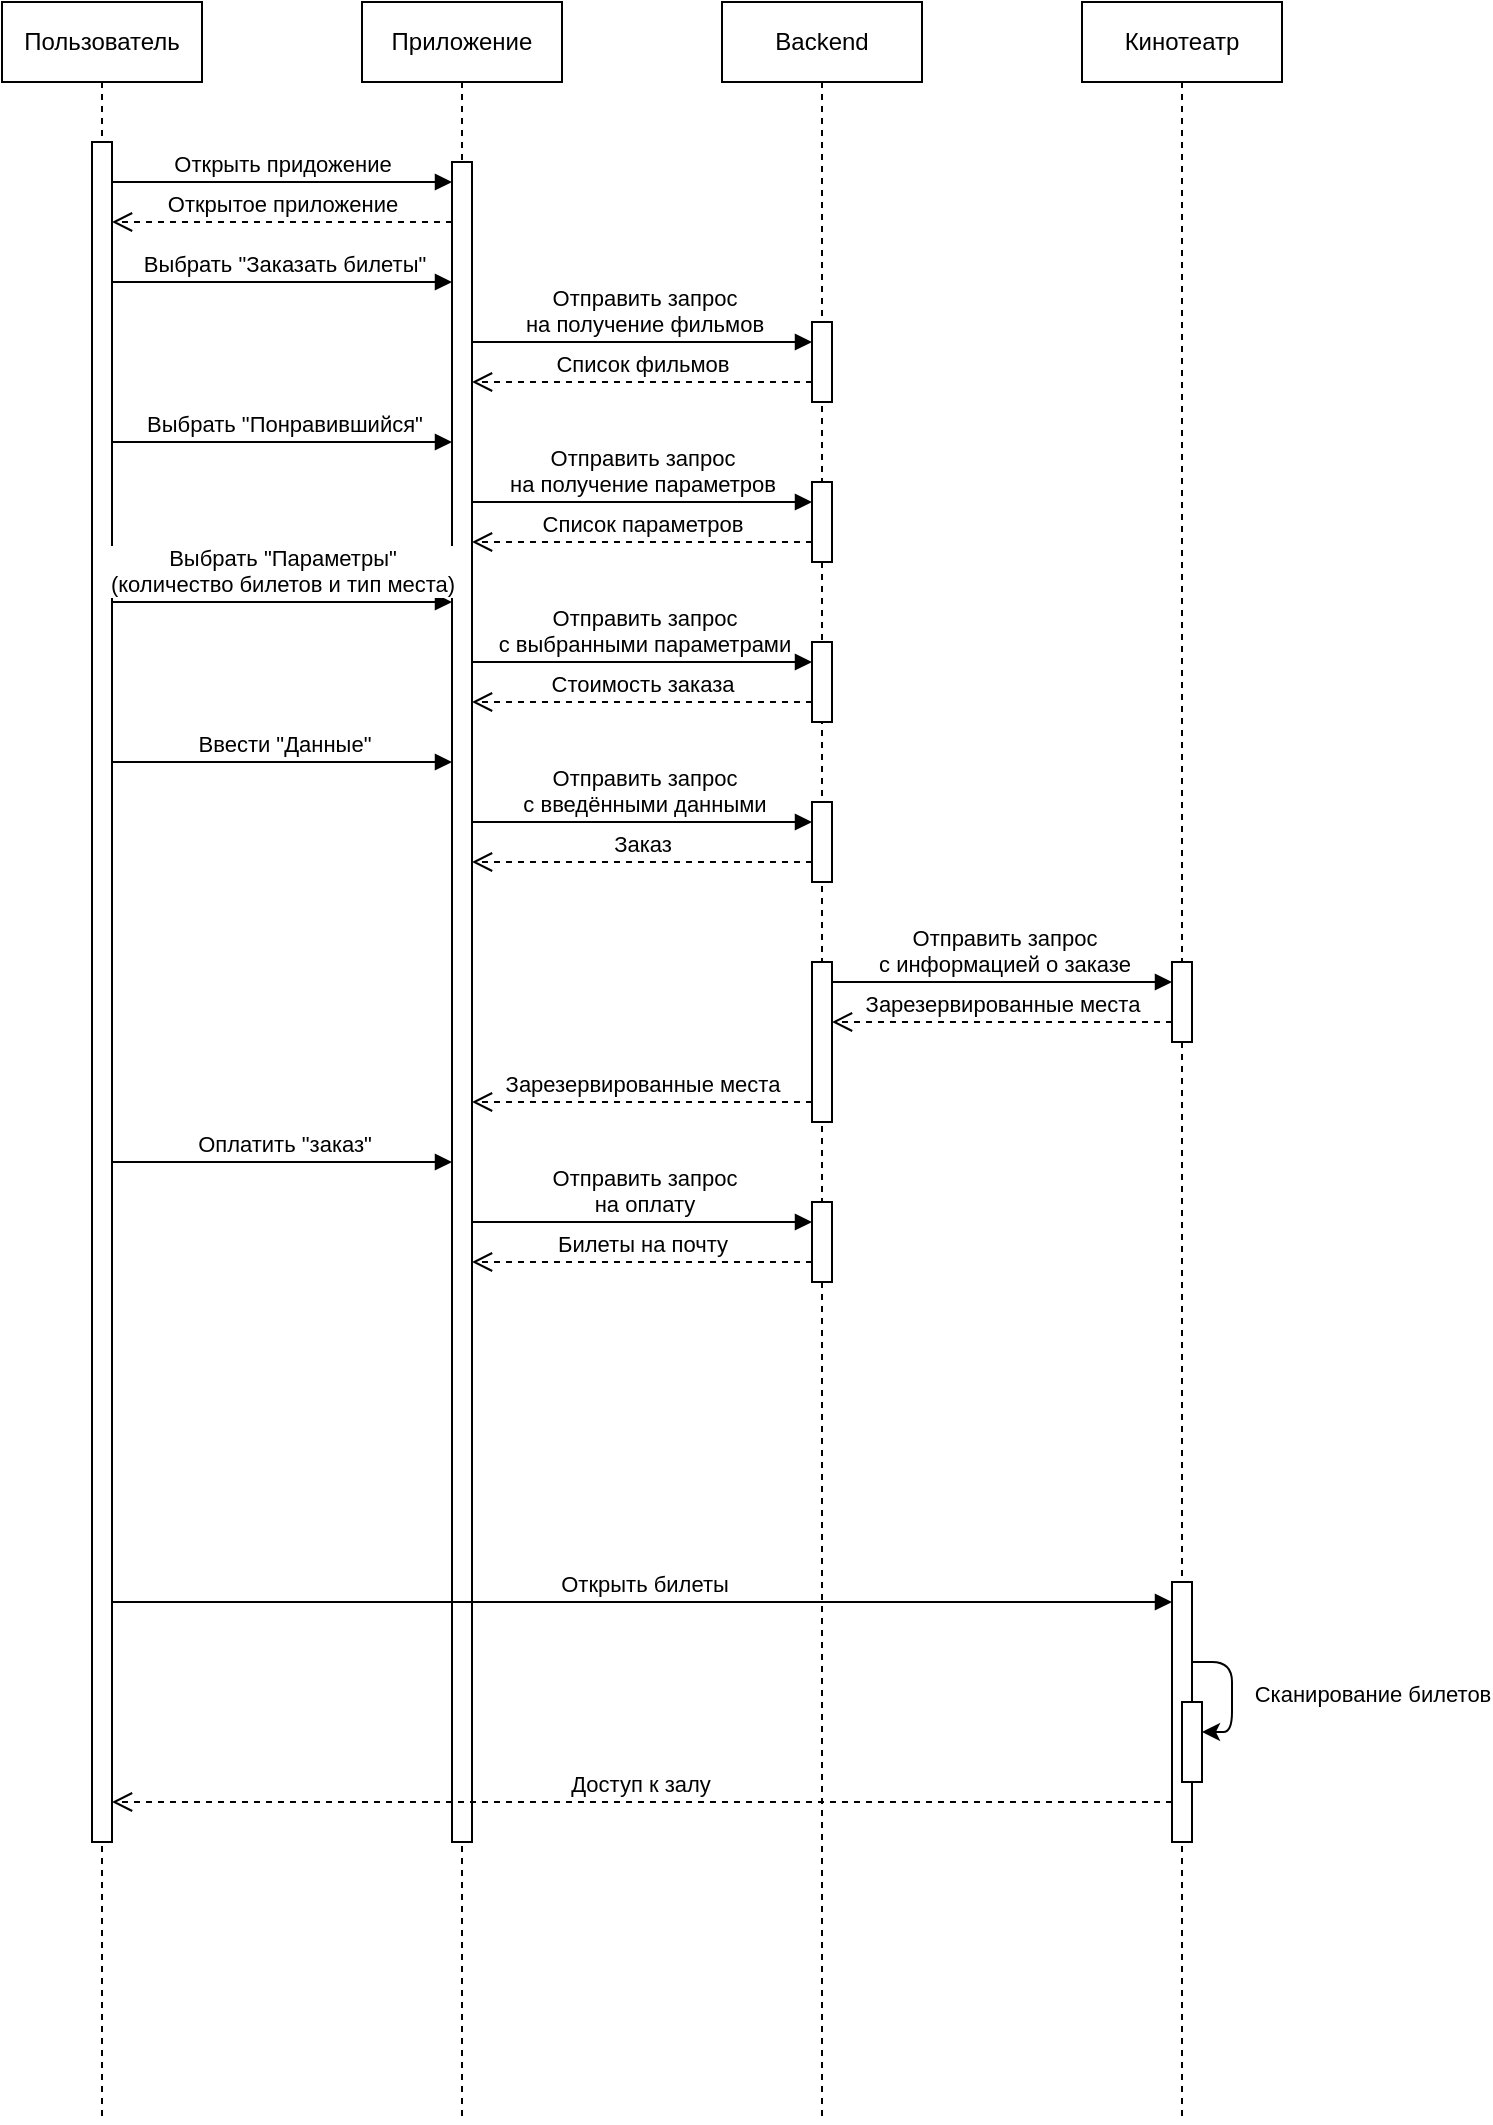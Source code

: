 <mxfile version="21.7.4" type="github">
  <diagram name="Page-1" id="2YBvvXClWsGukQMizWep">
    <mxGraphModel dx="956" dy="529" grid="1" gridSize="10" guides="1" tooltips="1" connect="1" arrows="1" fold="1" page="1" pageScale="1" pageWidth="850" pageHeight="1100" math="0" shadow="0">
      <root>
        <mxCell id="0" />
        <mxCell id="1" parent="0" />
        <mxCell id="Y-vqDW19g1uKTGTxjWH1-1" value="Пользователь" style="shape=umlLifeline;perimeter=lifelinePerimeter;whiteSpace=wrap;html=1;container=0;dropTarget=0;collapsible=0;recursiveResize=0;outlineConnect=0;portConstraint=eastwest;newEdgeStyle={&quot;edgeStyle&quot;:&quot;elbowEdgeStyle&quot;,&quot;elbow&quot;:&quot;vertical&quot;,&quot;curved&quot;:0,&quot;rounded&quot;:0};" vertex="1" parent="1">
          <mxGeometry x="40" y="40" width="100" height="1060" as="geometry" />
        </mxCell>
        <mxCell id="Y-vqDW19g1uKTGTxjWH1-2" value="" style="html=1;points=[];perimeter=orthogonalPerimeter;outlineConnect=0;targetShapes=umlLifeline;portConstraint=eastwest;newEdgeStyle={&quot;edgeStyle&quot;:&quot;elbowEdgeStyle&quot;,&quot;elbow&quot;:&quot;vertical&quot;,&quot;curved&quot;:0,&quot;rounded&quot;:0};" vertex="1" parent="Y-vqDW19g1uKTGTxjWH1-1">
          <mxGeometry x="45" y="70" width="10" height="850" as="geometry" />
        </mxCell>
        <mxCell id="Y-vqDW19g1uKTGTxjWH1-3" value="Приложение" style="shape=umlLifeline;perimeter=lifelinePerimeter;whiteSpace=wrap;html=1;container=0;dropTarget=0;collapsible=0;recursiveResize=0;outlineConnect=0;portConstraint=eastwest;newEdgeStyle={&quot;edgeStyle&quot;:&quot;elbowEdgeStyle&quot;,&quot;elbow&quot;:&quot;vertical&quot;,&quot;curved&quot;:0,&quot;rounded&quot;:0};" vertex="1" parent="1">
          <mxGeometry x="220" y="40" width="100" height="1060" as="geometry" />
        </mxCell>
        <mxCell id="Y-vqDW19g1uKTGTxjWH1-4" value="" style="html=1;points=[];perimeter=orthogonalPerimeter;outlineConnect=0;targetShapes=umlLifeline;portConstraint=eastwest;newEdgeStyle={&quot;edgeStyle&quot;:&quot;elbowEdgeStyle&quot;,&quot;elbow&quot;:&quot;vertical&quot;,&quot;curved&quot;:0,&quot;rounded&quot;:0};" vertex="1" parent="Y-vqDW19g1uKTGTxjWH1-3">
          <mxGeometry x="45" y="80" width="10" height="840" as="geometry" />
        </mxCell>
        <mxCell id="Y-vqDW19g1uKTGTxjWH1-5" value="Открыть придожение" style="html=1;verticalAlign=bottom;endArrow=block;edgeStyle=elbowEdgeStyle;elbow=vertical;curved=0;rounded=0;" edge="1" parent="1">
          <mxGeometry x="0.002" relative="1" as="geometry">
            <mxPoint x="95" y="130" as="sourcePoint" />
            <Array as="points">
              <mxPoint x="180" y="130" />
            </Array>
            <mxPoint x="265" y="130" as="targetPoint" />
            <mxPoint as="offset" />
          </mxGeometry>
        </mxCell>
        <mxCell id="Y-vqDW19g1uKTGTxjWH1-6" value="Открытое приложение" style="html=1;verticalAlign=bottom;endArrow=open;dashed=1;endSize=8;edgeStyle=elbowEdgeStyle;elbow=vertical;curved=0;rounded=0;" edge="1" parent="1">
          <mxGeometry x="0.003" relative="1" as="geometry">
            <mxPoint x="95" y="150" as="targetPoint" />
            <Array as="points">
              <mxPoint x="210" y="150" />
              <mxPoint x="190" y="270" />
            </Array>
            <mxPoint x="265" y="150" as="sourcePoint" />
            <mxPoint as="offset" />
          </mxGeometry>
        </mxCell>
        <mxCell id="Y-vqDW19g1uKTGTxjWH1-7" value="Backend" style="shape=umlLifeline;perimeter=lifelinePerimeter;whiteSpace=wrap;html=1;container=0;dropTarget=0;collapsible=0;recursiveResize=0;outlineConnect=0;portConstraint=eastwest;newEdgeStyle={&quot;edgeStyle&quot;:&quot;elbowEdgeStyle&quot;,&quot;elbow&quot;:&quot;vertical&quot;,&quot;curved&quot;:0,&quot;rounded&quot;:0};" vertex="1" parent="1">
          <mxGeometry x="400" y="40" width="100" height="1060" as="geometry" />
        </mxCell>
        <mxCell id="Y-vqDW19g1uKTGTxjWH1-8" value="" style="html=1;points=[];perimeter=orthogonalPerimeter;outlineConnect=0;targetShapes=umlLifeline;portConstraint=eastwest;newEdgeStyle={&quot;edgeStyle&quot;:&quot;elbowEdgeStyle&quot;,&quot;elbow&quot;:&quot;vertical&quot;,&quot;curved&quot;:0,&quot;rounded&quot;:0};" vertex="1" parent="Y-vqDW19g1uKTGTxjWH1-7">
          <mxGeometry x="45" y="160" width="10" height="40" as="geometry" />
        </mxCell>
        <mxCell id="Y-vqDW19g1uKTGTxjWH1-9" value="Стоимость заказа" style="html=1;verticalAlign=bottom;endArrow=open;dashed=1;endSize=8;edgeStyle=elbowEdgeStyle;elbow=vertical;curved=0;rounded=0;" edge="1" parent="Y-vqDW19g1uKTGTxjWH1-7">
          <mxGeometry x="0.003" relative="1" as="geometry">
            <mxPoint x="-125" y="350.0" as="targetPoint" />
            <Array as="points" />
            <mxPoint x="45" y="350.0" as="sourcePoint" />
            <mxPoint as="offset" />
          </mxGeometry>
        </mxCell>
        <mxCell id="Y-vqDW19g1uKTGTxjWH1-10" value="" style="html=1;points=[];perimeter=orthogonalPerimeter;outlineConnect=0;targetShapes=umlLifeline;portConstraint=eastwest;newEdgeStyle={&quot;edgeStyle&quot;:&quot;elbowEdgeStyle&quot;,&quot;elbow&quot;:&quot;vertical&quot;,&quot;curved&quot;:0,&quot;rounded&quot;:0};" vertex="1" parent="Y-vqDW19g1uKTGTxjWH1-7">
          <mxGeometry x="45" y="320" width="10" height="40" as="geometry" />
        </mxCell>
        <mxCell id="Y-vqDW19g1uKTGTxjWH1-11" value="Отправить запрос&lt;br&gt;с выбранными параметрами" style="html=1;verticalAlign=bottom;endArrow=block;edgeStyle=elbowEdgeStyle;elbow=vertical;curved=0;rounded=0;" edge="1" parent="Y-vqDW19g1uKTGTxjWH1-7">
          <mxGeometry x="0.003" relative="1" as="geometry">
            <mxPoint x="-125" y="330" as="sourcePoint" />
            <Array as="points">
              <mxPoint x="-40" y="330" />
            </Array>
            <mxPoint x="45" y="330" as="targetPoint" />
            <mxPoint as="offset" />
          </mxGeometry>
        </mxCell>
        <mxCell id="Y-vqDW19g1uKTGTxjWH1-12" value="" style="html=1;points=[];perimeter=orthogonalPerimeter;outlineConnect=0;targetShapes=umlLifeline;portConstraint=eastwest;newEdgeStyle={&quot;edgeStyle&quot;:&quot;elbowEdgeStyle&quot;,&quot;elbow&quot;:&quot;vertical&quot;,&quot;curved&quot;:0,&quot;rounded&quot;:0};" vertex="1" parent="Y-vqDW19g1uKTGTxjWH1-7">
          <mxGeometry x="45" y="480" width="10" height="80" as="geometry" />
        </mxCell>
        <mxCell id="Y-vqDW19g1uKTGTxjWH1-13" value="Отправить запрос&lt;br&gt;на оплату" style="html=1;verticalAlign=bottom;endArrow=block;edgeStyle=elbowEdgeStyle;elbow=vertical;curved=0;rounded=0;" edge="1" parent="Y-vqDW19g1uKTGTxjWH1-7">
          <mxGeometry x="0.003" relative="1" as="geometry">
            <mxPoint x="-125" y="610" as="sourcePoint" />
            <Array as="points">
              <mxPoint x="-40" y="610" />
            </Array>
            <mxPoint x="45" y="610" as="targetPoint" />
            <mxPoint as="offset" />
          </mxGeometry>
        </mxCell>
        <mxCell id="Y-vqDW19g1uKTGTxjWH1-14" value="Билеты на почту" style="html=1;verticalAlign=bottom;endArrow=open;dashed=1;endSize=8;edgeStyle=elbowEdgeStyle;elbow=vertical;curved=0;rounded=0;" edge="1" parent="Y-vqDW19g1uKTGTxjWH1-7">
          <mxGeometry x="0.003" relative="1" as="geometry">
            <mxPoint x="-125" y="630" as="targetPoint" />
            <Array as="points" />
            <mxPoint x="45" y="630" as="sourcePoint" />
            <mxPoint as="offset" />
          </mxGeometry>
        </mxCell>
        <mxCell id="Y-vqDW19g1uKTGTxjWH1-15" value="" style="html=1;points=[];perimeter=orthogonalPerimeter;outlineConnect=0;targetShapes=umlLifeline;portConstraint=eastwest;newEdgeStyle={&quot;edgeStyle&quot;:&quot;elbowEdgeStyle&quot;,&quot;elbow&quot;:&quot;vertical&quot;,&quot;curved&quot;:0,&quot;rounded&quot;:0};" vertex="1" parent="Y-vqDW19g1uKTGTxjWH1-7">
          <mxGeometry x="45" y="600" width="10" height="40" as="geometry" />
        </mxCell>
        <mxCell id="Y-vqDW19g1uKTGTxjWH1-17" value="Выбрать &quot;Заказать билеты&quot;" style="html=1;verticalAlign=bottom;endArrow=block;edgeStyle=elbowEdgeStyle;elbow=vertical;curved=0;rounded=0;" edge="1" parent="1">
          <mxGeometry x="0.004" relative="1" as="geometry">
            <mxPoint x="95" y="180" as="sourcePoint" />
            <Array as="points">
              <mxPoint x="185" y="180" />
            </Array>
            <mxPoint x="265" y="180" as="targetPoint" />
            <mxPoint as="offset" />
          </mxGeometry>
        </mxCell>
        <mxCell id="Y-vqDW19g1uKTGTxjWH1-18" value="Отправить запрос&lt;br&gt;на получение фильмов" style="html=1;verticalAlign=bottom;endArrow=block;edgeStyle=elbowEdgeStyle;elbow=vertical;curved=0;rounded=0;" edge="1" parent="1">
          <mxGeometry x="0.003" relative="1" as="geometry">
            <mxPoint x="275" y="210" as="sourcePoint" />
            <Array as="points">
              <mxPoint x="360" y="210" />
            </Array>
            <mxPoint x="445" y="210" as="targetPoint" />
            <mxPoint as="offset" />
          </mxGeometry>
        </mxCell>
        <mxCell id="Y-vqDW19g1uKTGTxjWH1-19" value="Список фильмов" style="html=1;verticalAlign=bottom;endArrow=open;dashed=1;endSize=8;edgeStyle=elbowEdgeStyle;elbow=vertical;curved=0;rounded=0;" edge="1" parent="1">
          <mxGeometry x="0.003" relative="1" as="geometry">
            <mxPoint x="275" y="230" as="targetPoint" />
            <Array as="points">
              <mxPoint x="385" y="230" />
              <mxPoint x="365" y="350" />
            </Array>
            <mxPoint x="445" y="230" as="sourcePoint" />
            <mxPoint as="offset" />
          </mxGeometry>
        </mxCell>
        <mxCell id="Y-vqDW19g1uKTGTxjWH1-20" value="Выбрать &quot;Понравившийся&quot;" style="html=1;verticalAlign=bottom;endArrow=block;edgeStyle=elbowEdgeStyle;elbow=vertical;curved=0;rounded=0;" edge="1" parent="1" source="Y-vqDW19g1uKTGTxjWH1-2" target="Y-vqDW19g1uKTGTxjWH1-4">
          <mxGeometry x="0.003" relative="1" as="geometry">
            <mxPoint x="105" y="260" as="sourcePoint" />
            <Array as="points">
              <mxPoint x="195" y="260" />
            </Array>
            <mxPoint x="260" y="260" as="targetPoint" />
            <mxPoint as="offset" />
          </mxGeometry>
        </mxCell>
        <mxCell id="Y-vqDW19g1uKTGTxjWH1-21" value="Список параметров" style="html=1;verticalAlign=bottom;endArrow=open;dashed=1;endSize=8;edgeStyle=elbowEdgeStyle;elbow=vertical;curved=0;rounded=0;" edge="1" parent="1">
          <mxGeometry x="0.003" relative="1" as="geometry">
            <mxPoint x="275" y="310.0" as="targetPoint" />
            <Array as="points" />
            <mxPoint x="445" y="310.0" as="sourcePoint" />
            <mxPoint as="offset" />
          </mxGeometry>
        </mxCell>
        <mxCell id="Y-vqDW19g1uKTGTxjWH1-22" value="Выбрать &quot;Параметры&quot;&lt;br&gt;(количество билетов и тип места)" style="html=1;verticalAlign=bottom;endArrow=block;edgeStyle=elbowEdgeStyle;elbow=vertical;curved=0;rounded=0;" edge="1" parent="1" source="Y-vqDW19g1uKTGTxjWH1-2" target="Y-vqDW19g1uKTGTxjWH1-4">
          <mxGeometry x="0.002" relative="1" as="geometry">
            <mxPoint x="100" y="340" as="sourcePoint" />
            <Array as="points">
              <mxPoint x="200" y="340" />
            </Array>
            <mxPoint x="260" y="340" as="targetPoint" />
            <mxPoint as="offset" />
          </mxGeometry>
        </mxCell>
        <mxCell id="Y-vqDW19g1uKTGTxjWH1-23" value="" style="html=1;points=[];perimeter=orthogonalPerimeter;outlineConnect=0;targetShapes=umlLifeline;portConstraint=eastwest;newEdgeStyle={&quot;edgeStyle&quot;:&quot;elbowEdgeStyle&quot;,&quot;elbow&quot;:&quot;vertical&quot;,&quot;curved&quot;:0,&quot;rounded&quot;:0};" vertex="1" parent="1">
          <mxGeometry x="445" y="280" width="10" height="40" as="geometry" />
        </mxCell>
        <mxCell id="Y-vqDW19g1uKTGTxjWH1-24" value="Отправить запрос&lt;br&gt;на получение параметров" style="html=1;verticalAlign=bottom;endArrow=block;edgeStyle=elbowEdgeStyle;elbow=vertical;curved=0;rounded=0;" edge="1" parent="1">
          <mxGeometry x="0.002" relative="1" as="geometry">
            <mxPoint x="275" y="290" as="sourcePoint" />
            <Array as="points">
              <mxPoint x="360" y="290" />
            </Array>
            <mxPoint x="445" y="290" as="targetPoint" />
            <mxPoint as="offset" />
          </mxGeometry>
        </mxCell>
        <mxCell id="Y-vqDW19g1uKTGTxjWH1-25" value="Заказ" style="html=1;verticalAlign=bottom;endArrow=open;dashed=1;endSize=8;edgeStyle=elbowEdgeStyle;elbow=vertical;curved=0;rounded=0;" edge="1" parent="1">
          <mxGeometry x="0.003" relative="1" as="geometry">
            <mxPoint x="275" y="470.0" as="targetPoint" />
            <Array as="points" />
            <mxPoint x="445" y="470.0" as="sourcePoint" />
            <mxPoint as="offset" />
          </mxGeometry>
        </mxCell>
        <mxCell id="Y-vqDW19g1uKTGTxjWH1-26" value="" style="html=1;points=[];perimeter=orthogonalPerimeter;outlineConnect=0;targetShapes=umlLifeline;portConstraint=eastwest;newEdgeStyle={&quot;edgeStyle&quot;:&quot;elbowEdgeStyle&quot;,&quot;elbow&quot;:&quot;vertical&quot;,&quot;curved&quot;:0,&quot;rounded&quot;:0};" vertex="1" parent="1">
          <mxGeometry x="445" y="440" width="10" height="40" as="geometry" />
        </mxCell>
        <mxCell id="Y-vqDW19g1uKTGTxjWH1-27" value="Отправить запрос&lt;br&gt;с введёнными данными" style="html=1;verticalAlign=bottom;endArrow=block;edgeStyle=elbowEdgeStyle;elbow=vertical;curved=0;rounded=0;" edge="1" parent="1">
          <mxGeometry x="0.003" relative="1" as="geometry">
            <mxPoint x="275" y="450" as="sourcePoint" />
            <Array as="points">
              <mxPoint x="360" y="450" />
            </Array>
            <mxPoint x="445" y="450" as="targetPoint" />
            <mxPoint as="offset" />
          </mxGeometry>
        </mxCell>
        <mxCell id="Y-vqDW19g1uKTGTxjWH1-28" value="Ввести &quot;Данные&quot;" style="html=1;verticalAlign=bottom;endArrow=block;edgeStyle=elbowEdgeStyle;elbow=vertical;curved=0;rounded=0;" edge="1" parent="1" source="Y-vqDW19g1uKTGTxjWH1-2" target="Y-vqDW19g1uKTGTxjWH1-4">
          <mxGeometry x="0.003" relative="1" as="geometry">
            <mxPoint x="100" y="420" as="sourcePoint" />
            <Array as="points">
              <mxPoint x="195" y="420" />
            </Array>
            <mxPoint x="260" y="420" as="targetPoint" />
            <mxPoint as="offset" />
          </mxGeometry>
        </mxCell>
        <mxCell id="Y-vqDW19g1uKTGTxjWH1-29" value="Кинотеатр" style="shape=umlLifeline;perimeter=lifelinePerimeter;whiteSpace=wrap;html=1;container=0;dropTarget=0;collapsible=0;recursiveResize=0;outlineConnect=0;portConstraint=eastwest;newEdgeStyle={&quot;edgeStyle&quot;:&quot;elbowEdgeStyle&quot;,&quot;elbow&quot;:&quot;vertical&quot;,&quot;curved&quot;:0,&quot;rounded&quot;:0};" vertex="1" parent="1">
          <mxGeometry x="580" y="40" width="100" height="1060" as="geometry" />
        </mxCell>
        <mxCell id="Y-vqDW19g1uKTGTxjWH1-30" value="" style="html=1;points=[];perimeter=orthogonalPerimeter;outlineConnect=0;targetShapes=umlLifeline;portConstraint=eastwest;newEdgeStyle={&quot;edgeStyle&quot;:&quot;elbowEdgeStyle&quot;,&quot;elbow&quot;:&quot;vertical&quot;,&quot;curved&quot;:0,&quot;rounded&quot;:0};" vertex="1" parent="Y-vqDW19g1uKTGTxjWH1-29">
          <mxGeometry x="45" y="480" width="10" height="40" as="geometry" />
        </mxCell>
        <mxCell id="Y-vqDW19g1uKTGTxjWH1-32" value="" style="html=1;points=[];perimeter=orthogonalPerimeter;outlineConnect=0;targetShapes=umlLifeline;portConstraint=eastwest;newEdgeStyle={&quot;edgeStyle&quot;:&quot;elbowEdgeStyle&quot;,&quot;elbow&quot;:&quot;vertical&quot;,&quot;curved&quot;:0,&quot;rounded&quot;:0};" vertex="1" parent="Y-vqDW19g1uKTGTxjWH1-29">
          <mxGeometry x="45" y="790" width="10" height="130" as="geometry" />
        </mxCell>
        <mxCell id="Y-vqDW19g1uKTGTxjWH1-53" value="" style="html=1;points=[];perimeter=orthogonalPerimeter;outlineConnect=0;targetShapes=umlLifeline;portConstraint=eastwest;newEdgeStyle={&quot;edgeStyle&quot;:&quot;elbowEdgeStyle&quot;,&quot;elbow&quot;:&quot;vertical&quot;,&quot;curved&quot;:0,&quot;rounded&quot;:0};" vertex="1" parent="Y-vqDW19g1uKTGTxjWH1-29">
          <mxGeometry x="50" y="850" width="10" height="40" as="geometry" />
        </mxCell>
        <mxCell id="Y-vqDW19g1uKTGTxjWH1-51" value="" style="endArrow=classic;html=1;edgeStyle=orthogonalEdgeStyle;" edge="1" parent="Y-vqDW19g1uKTGTxjWH1-29" source="Y-vqDW19g1uKTGTxjWH1-32" target="Y-vqDW19g1uKTGTxjWH1-53">
          <mxGeometry width="50" height="50" relative="1" as="geometry">
            <mxPoint x="60" y="830" as="sourcePoint" />
            <mxPoint x="65" y="865" as="targetPoint" />
            <Array as="points">
              <mxPoint x="75" y="830" />
              <mxPoint x="75" y="865" />
            </Array>
          </mxGeometry>
        </mxCell>
        <mxCell id="Y-vqDW19g1uKTGTxjWH1-52" value="Сканирование билетов" style="edgeLabel;html=1;align=center;verticalAlign=middle;resizable=0;points=[];" vertex="1" connectable="0" parent="Y-vqDW19g1uKTGTxjWH1-51">
          <mxGeometry x="0.15" relative="1" as="geometry">
            <mxPoint x="70" y="-5" as="offset" />
          </mxGeometry>
        </mxCell>
        <mxCell id="Y-vqDW19g1uKTGTxjWH1-37" value="Зарезервированные места" style="html=1;verticalAlign=bottom;endArrow=open;dashed=1;endSize=8;edgeStyle=elbowEdgeStyle;elbow=vertical;curved=0;rounded=0;" edge="1" parent="1">
          <mxGeometry x="0.005" relative="1" as="geometry">
            <mxPoint x="455" y="550" as="targetPoint" />
            <Array as="points" />
            <mxPoint x="625" y="550" as="sourcePoint" />
            <mxPoint as="offset" />
          </mxGeometry>
        </mxCell>
        <mxCell id="Y-vqDW19g1uKTGTxjWH1-38" value="Зарезервированные места" style="html=1;verticalAlign=bottom;endArrow=open;dashed=1;endSize=8;edgeStyle=elbowEdgeStyle;elbow=vertical;curved=0;rounded=0;" edge="1" parent="1">
          <mxGeometry x="0.005" relative="1" as="geometry">
            <mxPoint x="275" y="590" as="targetPoint" />
            <Array as="points" />
            <mxPoint x="445" y="590" as="sourcePoint" />
            <mxPoint as="offset" />
          </mxGeometry>
        </mxCell>
        <mxCell id="Y-vqDW19g1uKTGTxjWH1-39" value="Оплатить &quot;заказ&quot;" style="html=1;verticalAlign=bottom;endArrow=block;edgeStyle=elbowEdgeStyle;elbow=vertical;curved=0;rounded=0;" edge="1" parent="1" source="Y-vqDW19g1uKTGTxjWH1-2" target="Y-vqDW19g1uKTGTxjWH1-4">
          <mxGeometry x="0.003" relative="1" as="geometry">
            <mxPoint x="100" y="620" as="sourcePoint" />
            <Array as="points">
              <mxPoint x="200" y="620" />
            </Array>
            <mxPoint x="260" y="620" as="targetPoint" />
            <mxPoint as="offset" />
          </mxGeometry>
        </mxCell>
        <mxCell id="Y-vqDW19g1uKTGTxjWH1-40" value="Отправить запрос&lt;br&gt;с информацией о заказе" style="html=1;verticalAlign=bottom;endArrow=block;edgeStyle=elbowEdgeStyle;elbow=vertical;curved=0;rounded=0;" edge="1" parent="1" source="Y-vqDW19g1uKTGTxjWH1-12" target="Y-vqDW19g1uKTGTxjWH1-30">
          <mxGeometry x="0.003" relative="1" as="geometry">
            <mxPoint x="460" y="530" as="sourcePoint" />
            <Array as="points">
              <mxPoint x="535" y="530" />
            </Array>
            <mxPoint x="620" y="530" as="targetPoint" />
            <mxPoint as="offset" />
          </mxGeometry>
        </mxCell>
        <mxCell id="Y-vqDW19g1uKTGTxjWH1-45" value="Открыть билеты" style="html=1;verticalAlign=bottom;endArrow=block;edgeStyle=elbowEdgeStyle;elbow=vertical;curved=0;rounded=0;" edge="1" parent="1" target="Y-vqDW19g1uKTGTxjWH1-32">
          <mxGeometry x="0.002" relative="1" as="geometry">
            <mxPoint x="95" y="840" as="sourcePoint" />
            <Array as="points">
              <mxPoint x="210" y="840" />
            </Array>
            <mxPoint x="620" y="840" as="targetPoint" />
            <mxPoint as="offset" />
          </mxGeometry>
        </mxCell>
        <mxCell id="Y-vqDW19g1uKTGTxjWH1-55" value="Доступ к залу" style="html=1;verticalAlign=bottom;endArrow=open;dashed=1;endSize=8;edgeStyle=elbowEdgeStyle;elbow=vertical;curved=0;rounded=0;" edge="1" parent="1" target="Y-vqDW19g1uKTGTxjWH1-2">
          <mxGeometry x="0.003" relative="1" as="geometry">
            <mxPoint x="455" y="940.03" as="targetPoint" />
            <Array as="points" />
            <mxPoint x="625" y="940.03" as="sourcePoint" />
            <mxPoint as="offset" />
          </mxGeometry>
        </mxCell>
      </root>
    </mxGraphModel>
  </diagram>
</mxfile>

